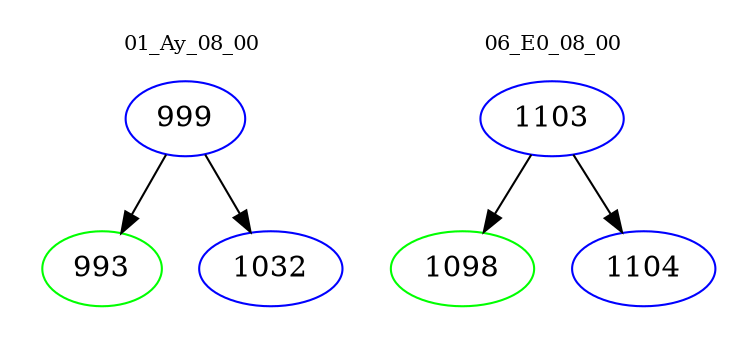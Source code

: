 digraph{
subgraph cluster_0 {
color = white
label = "01_Ay_08_00";
fontsize=10;
T0_999 [label="999", color="blue"]
T0_999 -> T0_993 [color="black"]
T0_993 [label="993", color="green"]
T0_999 -> T0_1032 [color="black"]
T0_1032 [label="1032", color="blue"]
}
subgraph cluster_1 {
color = white
label = "06_E0_08_00";
fontsize=10;
T1_1103 [label="1103", color="blue"]
T1_1103 -> T1_1098 [color="black"]
T1_1098 [label="1098", color="green"]
T1_1103 -> T1_1104 [color="black"]
T1_1104 [label="1104", color="blue"]
}
}

